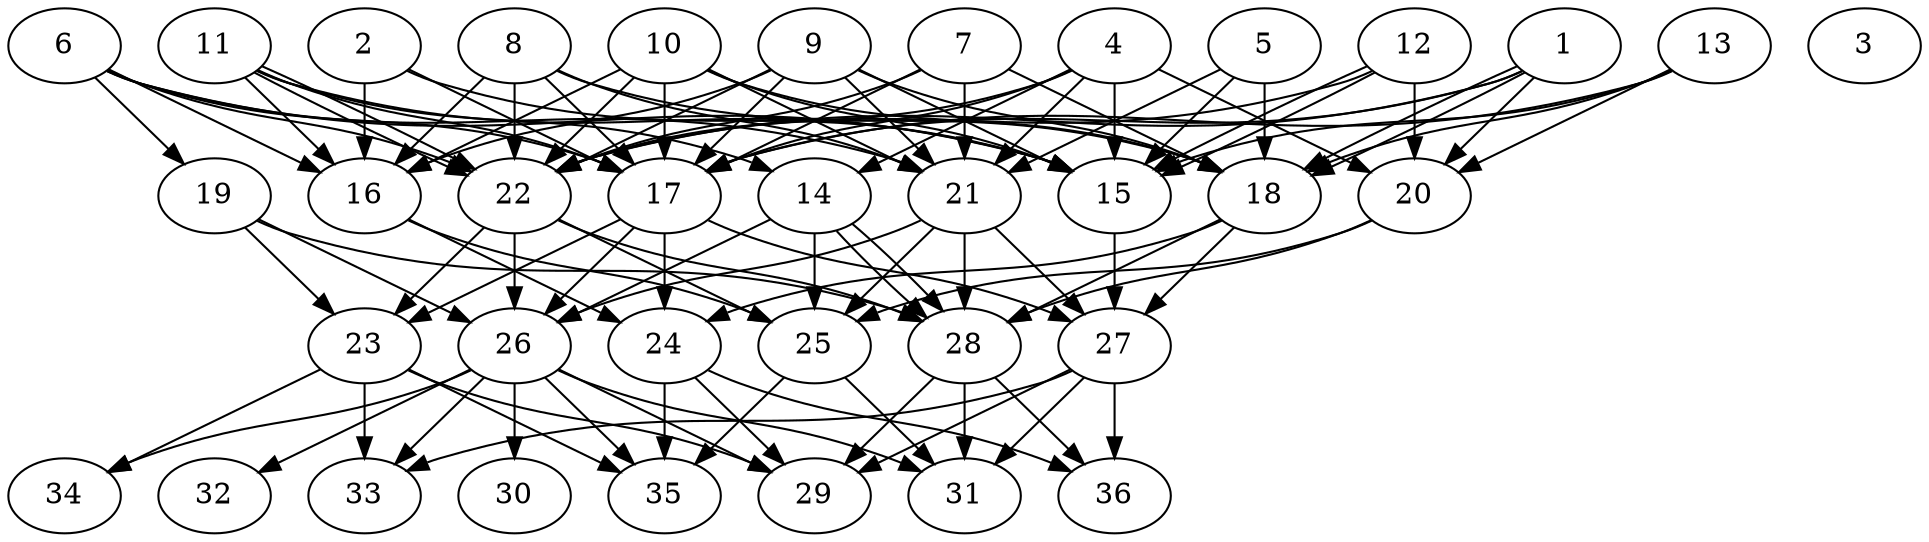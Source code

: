 // DAG (tier=3-complex, mode=data, n=36, ccr=0.541, fat=0.704, density=0.762, regular=0.316, jump=0.312, mindata=4194304, maxdata=33554432)
// DAG automatically generated by daggen at Sun Aug 24 16:33:35 2025
// /home/ermia/Project/Environments/daggen/bin/daggen --dot --ccr 0.541 --fat 0.704 --regular 0.316 --density 0.762 --jump 0.312 --mindata 4194304 --maxdata 33554432 -n 36 
digraph G {
  1 [size="266043045444079008", alpha="0.00", expect_size="133021522722039504"]
  1 -> 17 [size ="6639295410470912"]
  1 -> 18 [size ="6639295410470912"]
  1 -> 18 [size ="6639295410470912"]
  1 -> 20 [size ="6639295410470912"]
  1 -> 22 [size ="6639295410470912"]
  2 [size="5541307396778420224", alpha="0.18", expect_size="2770653698389210112"]
  2 -> 15 [size ="3353430236069888"]
  2 -> 16 [size ="3353430236069888"]
  2 -> 17 [size ="3353430236069888"]
  3 [size="982008713935920640", alpha="0.04", expect_size="491004356967960320"]
  4 [size="48857537356455520", alpha="0.09", expect_size="24428768678227760"]
  4 -> 14 [size ="2075353707184128"]
  4 -> 15 [size ="2075353707184128"]
  4 -> 17 [size ="2075353707184128"]
  4 -> 20 [size ="2075353707184128"]
  4 -> 21 [size ="2075353707184128"]
  4 -> 22 [size ="2075353707184128"]
  5 [size="1927780424527208513536", alpha="0.10", expect_size="963890212263604256768"]
  5 -> 15 [size ="1239162791395328"]
  5 -> 18 [size ="1239162791395328"]
  5 -> 21 [size ="1239162791395328"]
  6 [size="75422952592774064", alpha="0.11", expect_size="37711476296387032"]
  6 -> 15 [size ="188471889100800"]
  6 -> 16 [size ="188471889100800"]
  6 -> 17 [size ="188471889100800"]
  6 -> 19 [size ="188471889100800"]
  6 -> 21 [size ="188471889100800"]
  6 -> 22 [size ="188471889100800"]
  7 [size="135335237531720256", alpha="0.08", expect_size="67667618765860128"]
  7 -> 17 [size ="6491916560498688"]
  7 -> 18 [size ="6491916560498688"]
  7 -> 21 [size ="6491916560498688"]
  7 -> 22 [size ="6491916560498688"]
  8 [size="81373795474710400", alpha="0.09", expect_size="40686897737355200"]
  8 -> 16 [size ="3675808241549312"]
  8 -> 17 [size ="3675808241549312"]
  8 -> 18 [size ="3675808241549312"]
  8 -> 21 [size ="3675808241549312"]
  8 -> 22 [size ="3675808241549312"]
  9 [size="325228421109671040", alpha="0.08", expect_size="162614210554835520"]
  9 -> 15 [size ="6461614853193728"]
  9 -> 16 [size ="6461614853193728"]
  9 -> 17 [size ="6461614853193728"]
  9 -> 18 [size ="6461614853193728"]
  9 -> 21 [size ="6461614853193728"]
  9 -> 22 [size ="6461614853193728"]
  10 [size="43653990753415568", alpha="0.13", expect_size="21826995376707784"]
  10 -> 15 [size ="910630047449088"]
  10 -> 16 [size ="910630047449088"]
  10 -> 17 [size ="910630047449088"]
  10 -> 18 [size ="910630047449088"]
  10 -> 21 [size ="910630047449088"]
  10 -> 22 [size ="910630047449088"]
  11 [size="290261900263616640", alpha="0.03", expect_size="145130950131808320"]
  11 -> 14 [size ="5377531930738688"]
  11 -> 15 [size ="5377531930738688"]
  11 -> 16 [size ="5377531930738688"]
  11 -> 17 [size ="5377531930738688"]
  11 -> 22 [size ="5377531930738688"]
  11 -> 22 [size ="5377531930738688"]
  12 [size="391250157600793280", alpha="0.08", expect_size="195625078800396640"]
  12 -> 15 [size ="401816344854528"]
  12 -> 15 [size ="401816344854528"]
  12 -> 20 [size ="401816344854528"]
  12 -> 22 [size ="401816344854528"]
  13 [size="253803501525336588288", alpha="0.02", expect_size="126901750762668294144"]
  13 -> 15 [size ="320692197261312"]
  13 -> 17 [size ="320692197261312"]
  13 -> 18 [size ="320692197261312"]
  13 -> 20 [size ="320692197261312"]
  14 [size="33013979729039194062848", alpha="0.16", expect_size="16506989864519597031424"]
  14 -> 25 [size ="8232945500291072"]
  14 -> 26 [size ="8232945500291072"]
  14 -> 28 [size ="8232945500291072"]
  14 -> 28 [size ="8232945500291072"]
  15 [size="16256216778428492", alpha="0.13", expect_size="8128108389214246"]
  15 -> 27 [size ="329044566474752"]
  16 [size="16190144983642339328", alpha="0.16", expect_size="8095072491821169664"]
  16 -> 24 [size ="8878469899354112"]
  16 -> 25 [size ="8878469899354112"]
  17 [size="2006433291509059584", alpha="0.10", expect_size="1003216645754529792"]
  17 -> 23 [size ="1144785985339392"]
  17 -> 24 [size ="1144785985339392"]
  17 -> 26 [size ="1144785985339392"]
  17 -> 27 [size ="1144785985339392"]
  18 [size="1374894483050275536896", alpha="0.20", expect_size="687447241525137768448"]
  18 -> 24 [size ="989166879899648"]
  18 -> 27 [size ="989166879899648"]
  18 -> 28 [size ="989166879899648"]
  19 [size="3830044394082880512", alpha="0.08", expect_size="1915022197041440256"]
  19 -> 23 [size ="1315337794486272"]
  19 -> 26 [size ="1315337794486272"]
  19 -> 28 [size ="1315337794486272"]
  20 [size="1829497954651090688", alpha="0.05", expect_size="914748977325545344"]
  20 -> 25 [size ="798260146995200"]
  20 -> 28 [size ="798260146995200"]
  21 [size="13540194893034237722624", alpha="0.12", expect_size="6770097446517118861312"]
  21 -> 25 [size ="4544714409771008"]
  21 -> 26 [size ="4544714409771008"]
  21 -> 27 [size ="4544714409771008"]
  21 -> 28 [size ="4544714409771008"]
  22 [size="29000296388684652", alpha="0.12", expect_size="14500148194342326"]
  22 -> 23 [size ="3039773975379968"]
  22 -> 25 [size ="3039773975379968"]
  22 -> 26 [size ="3039773975379968"]
  22 -> 28 [size ="3039773975379968"]
  23 [size="11228702164226052096", alpha="0.15", expect_size="5614351082113026048"]
  23 -> 29 [size ="5706962029248512"]
  23 -> 33 [size ="5706962029248512"]
  23 -> 34 [size ="5706962029248512"]
  23 -> 35 [size ="5706962029248512"]
  24 [size="9235169920856216", alpha="0.07", expect_size="4617584960428108"]
  24 -> 29 [size ="336016103702528"]
  24 -> 35 [size ="336016103702528"]
  24 -> 36 [size ="336016103702528"]
  25 [size="26347648732245362999296", alpha="0.02", expect_size="13173824366122681499648"]
  25 -> 31 [size ="7083554345320448"]
  25 -> 35 [size ="7083554345320448"]
  26 [size="2977651779990616064", alpha="0.11", expect_size="1488825889995308032"]
  26 -> 29 [size ="1038407966916608"]
  26 -> 30 [size ="1038407966916608"]
  26 -> 31 [size ="1038407966916608"]
  26 -> 32 [size ="1038407966916608"]
  26 -> 33 [size ="1038407966916608"]
  26 -> 34 [size ="1038407966916608"]
  26 -> 35 [size ="1038407966916608"]
  27 [size="7368136336372198400", alpha="0.02", expect_size="3684068168186099200"]
  27 -> 29 [size ="7608750059814912"]
  27 -> 31 [size ="7608750059814912"]
  27 -> 33 [size ="7608750059814912"]
  27 -> 36 [size ="7608750059814912"]
  28 [size="32301517801951303041024", alpha="0.12", expect_size="16150758900975651520512"]
  28 -> 29 [size ="8114067323486208"]
  28 -> 31 [size ="8114067323486208"]
  28 -> 36 [size ="8114067323486208"]
  29 [size="3586320819906053931008", alpha="0.18", expect_size="1793160409953026965504"]
  30 [size="246224345583783840", alpha="0.11", expect_size="123112172791891920"]
  31 [size="39562962073277160", alpha="0.05", expect_size="19781481036638580"]
  32 [size="23752293150614056", alpha="0.19", expect_size="11876146575307028"]
  33 [size="6807595738404794368", alpha="0.18", expect_size="3403797869202397184"]
  34 [size="33866680672139576", alpha="0.06", expect_size="16933340336069788"]
  35 [size="2405300375891510272", alpha="0.06", expect_size="1202650187945755136"]
  36 [size="214304105821127049216", alpha="0.09", expect_size="107152052910563524608"]
}